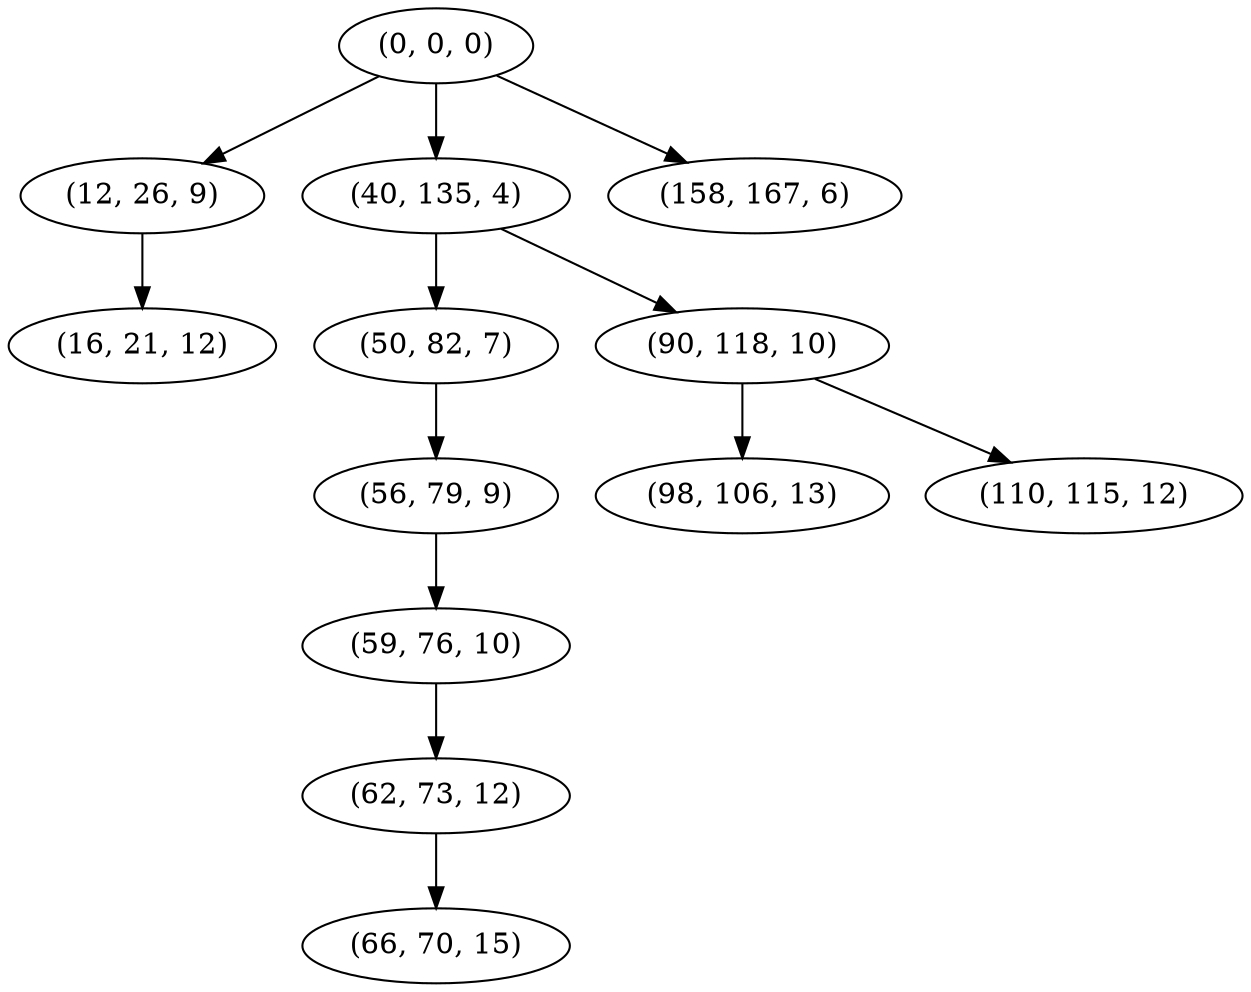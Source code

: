 digraph tree {
    "(0, 0, 0)";
    "(12, 26, 9)";
    "(16, 21, 12)";
    "(40, 135, 4)";
    "(50, 82, 7)";
    "(56, 79, 9)";
    "(59, 76, 10)";
    "(62, 73, 12)";
    "(66, 70, 15)";
    "(90, 118, 10)";
    "(98, 106, 13)";
    "(110, 115, 12)";
    "(158, 167, 6)";
    "(0, 0, 0)" -> "(12, 26, 9)";
    "(0, 0, 0)" -> "(40, 135, 4)";
    "(0, 0, 0)" -> "(158, 167, 6)";
    "(12, 26, 9)" -> "(16, 21, 12)";
    "(40, 135, 4)" -> "(50, 82, 7)";
    "(40, 135, 4)" -> "(90, 118, 10)";
    "(50, 82, 7)" -> "(56, 79, 9)";
    "(56, 79, 9)" -> "(59, 76, 10)";
    "(59, 76, 10)" -> "(62, 73, 12)";
    "(62, 73, 12)" -> "(66, 70, 15)";
    "(90, 118, 10)" -> "(98, 106, 13)";
    "(90, 118, 10)" -> "(110, 115, 12)";
}
